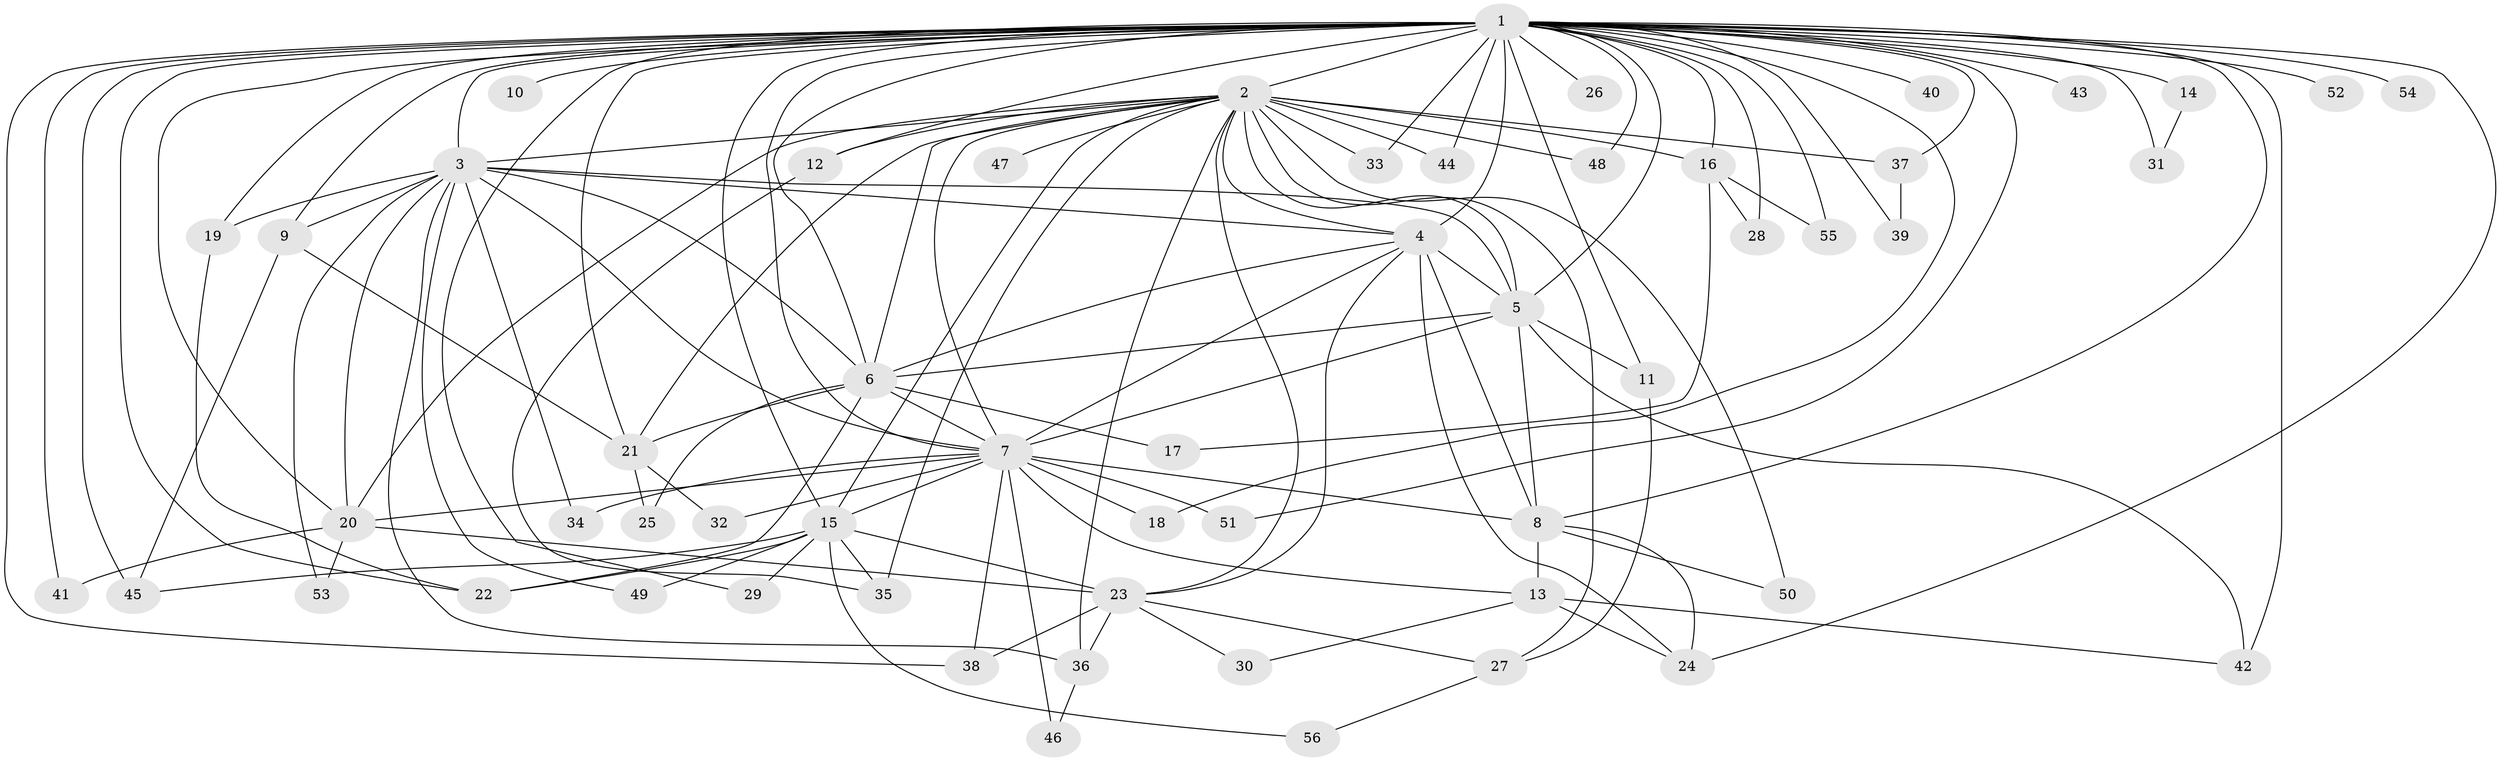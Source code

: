 // original degree distribution, {22: 0.008928571428571428, 30: 0.017857142857142856, 21: 0.026785714285714284, 16: 0.008928571428571428, 17: 0.008928571428571428, 15: 0.017857142857142856, 5: 0.03571428571428571, 2: 0.5446428571428571, 3: 0.21428571428571427, 6: 0.03571428571428571, 13: 0.008928571428571428, 8: 0.008928571428571428, 4: 0.05357142857142857, 7: 0.008928571428571428}
// Generated by graph-tools (version 1.1) at 2025/34/03/09/25 02:34:47]
// undirected, 56 vertices, 130 edges
graph export_dot {
graph [start="1"]
  node [color=gray90,style=filled];
  1;
  2;
  3;
  4;
  5;
  6;
  7;
  8;
  9;
  10;
  11;
  12;
  13;
  14;
  15;
  16;
  17;
  18;
  19;
  20;
  21;
  22;
  23;
  24;
  25;
  26;
  27;
  28;
  29;
  30;
  31;
  32;
  33;
  34;
  35;
  36;
  37;
  38;
  39;
  40;
  41;
  42;
  43;
  44;
  45;
  46;
  47;
  48;
  49;
  50;
  51;
  52;
  53;
  54;
  55;
  56;
  1 -- 2 [weight=6.0];
  1 -- 3 [weight=6.0];
  1 -- 4 [weight=19.0];
  1 -- 5 [weight=3.0];
  1 -- 6 [weight=4.0];
  1 -- 7 [weight=3.0];
  1 -- 8 [weight=2.0];
  1 -- 9 [weight=2.0];
  1 -- 10 [weight=1.0];
  1 -- 11 [weight=1.0];
  1 -- 12 [weight=1.0];
  1 -- 14 [weight=1.0];
  1 -- 15 [weight=4.0];
  1 -- 16 [weight=1.0];
  1 -- 18 [weight=1.0];
  1 -- 19 [weight=1.0];
  1 -- 20 [weight=2.0];
  1 -- 21 [weight=3.0];
  1 -- 22 [weight=1.0];
  1 -- 24 [weight=1.0];
  1 -- 26 [weight=1.0];
  1 -- 28 [weight=1.0];
  1 -- 29 [weight=1.0];
  1 -- 31 [weight=1.0];
  1 -- 33 [weight=1.0];
  1 -- 37 [weight=2.0];
  1 -- 38 [weight=1.0];
  1 -- 39 [weight=1.0];
  1 -- 40 [weight=2.0];
  1 -- 41 [weight=1.0];
  1 -- 42 [weight=1.0];
  1 -- 43 [weight=2.0];
  1 -- 44 [weight=1.0];
  1 -- 45 [weight=1.0];
  1 -- 48 [weight=1.0];
  1 -- 51 [weight=1.0];
  1 -- 52 [weight=2.0];
  1 -- 54 [weight=2.0];
  1 -- 55 [weight=1.0];
  2 -- 3 [weight=2.0];
  2 -- 4 [weight=1.0];
  2 -- 5 [weight=2.0];
  2 -- 6 [weight=1.0];
  2 -- 7 [weight=1.0];
  2 -- 12 [weight=1.0];
  2 -- 15 [weight=1.0];
  2 -- 16 [weight=1.0];
  2 -- 20 [weight=1.0];
  2 -- 21 [weight=2.0];
  2 -- 23 [weight=1.0];
  2 -- 27 [weight=1.0];
  2 -- 33 [weight=1.0];
  2 -- 35 [weight=1.0];
  2 -- 36 [weight=1.0];
  2 -- 37 [weight=1.0];
  2 -- 44 [weight=1.0];
  2 -- 47 [weight=1.0];
  2 -- 48 [weight=1.0];
  2 -- 50 [weight=1.0];
  3 -- 4 [weight=2.0];
  3 -- 5 [weight=3.0];
  3 -- 6 [weight=2.0];
  3 -- 7 [weight=3.0];
  3 -- 9 [weight=3.0];
  3 -- 19 [weight=1.0];
  3 -- 20 [weight=1.0];
  3 -- 34 [weight=1.0];
  3 -- 36 [weight=1.0];
  3 -- 49 [weight=1.0];
  3 -- 53 [weight=1.0];
  4 -- 5 [weight=1.0];
  4 -- 6 [weight=2.0];
  4 -- 7 [weight=2.0];
  4 -- 8 [weight=1.0];
  4 -- 23 [weight=1.0];
  4 -- 24 [weight=1.0];
  5 -- 6 [weight=1.0];
  5 -- 7 [weight=1.0];
  5 -- 8 [weight=2.0];
  5 -- 11 [weight=2.0];
  5 -- 42 [weight=2.0];
  6 -- 7 [weight=1.0];
  6 -- 17 [weight=1.0];
  6 -- 21 [weight=1.0];
  6 -- 22 [weight=1.0];
  6 -- 25 [weight=1.0];
  7 -- 8 [weight=1.0];
  7 -- 13 [weight=1.0];
  7 -- 15 [weight=1.0];
  7 -- 18 [weight=1.0];
  7 -- 20 [weight=1.0];
  7 -- 32 [weight=1.0];
  7 -- 34 [weight=1.0];
  7 -- 38 [weight=1.0];
  7 -- 46 [weight=1.0];
  7 -- 51 [weight=1.0];
  8 -- 13 [weight=2.0];
  8 -- 24 [weight=1.0];
  8 -- 50 [weight=1.0];
  9 -- 21 [weight=1.0];
  9 -- 45 [weight=1.0];
  11 -- 27 [weight=1.0];
  12 -- 35 [weight=1.0];
  13 -- 24 [weight=1.0];
  13 -- 30 [weight=1.0];
  13 -- 42 [weight=1.0];
  14 -- 31 [weight=1.0];
  15 -- 22 [weight=1.0];
  15 -- 23 [weight=1.0];
  15 -- 29 [weight=1.0];
  15 -- 35 [weight=1.0];
  15 -- 45 [weight=1.0];
  15 -- 49 [weight=1.0];
  15 -- 56 [weight=1.0];
  16 -- 17 [weight=1.0];
  16 -- 28 [weight=2.0];
  16 -- 55 [weight=1.0];
  19 -- 22 [weight=1.0];
  20 -- 23 [weight=1.0];
  20 -- 41 [weight=1.0];
  20 -- 53 [weight=1.0];
  21 -- 25 [weight=1.0];
  21 -- 32 [weight=1.0];
  23 -- 27 [weight=1.0];
  23 -- 30 [weight=1.0];
  23 -- 36 [weight=2.0];
  23 -- 38 [weight=1.0];
  27 -- 56 [weight=1.0];
  36 -- 46 [weight=1.0];
  37 -- 39 [weight=1.0];
}
